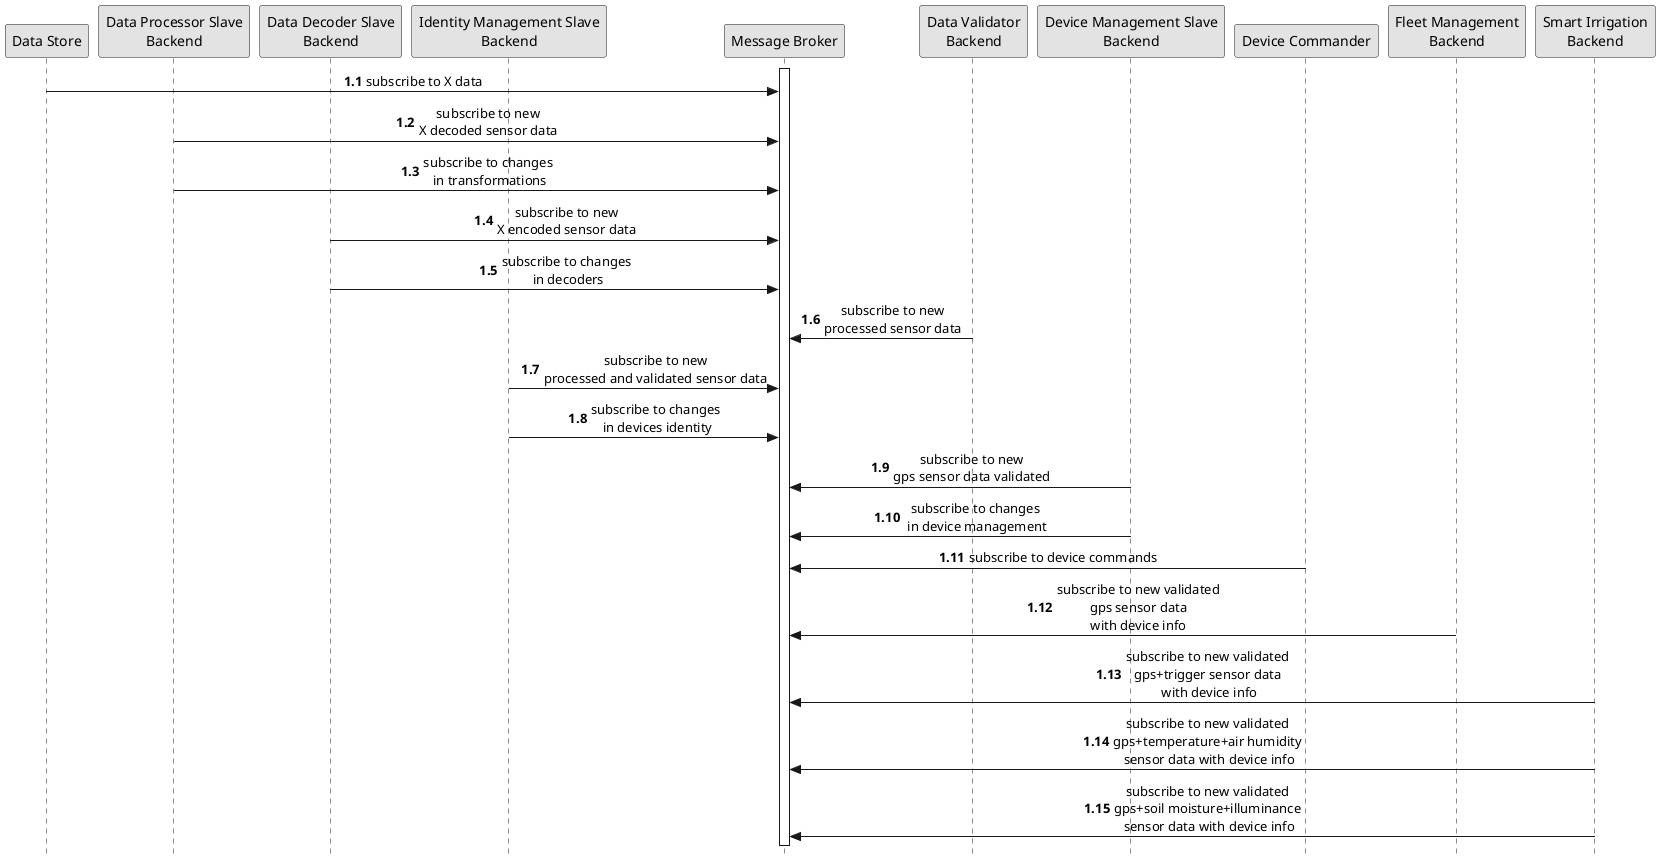 @startuml process-view-level2-uc00

skinparam Monochrome true
skinparam sequenceMessageAlign center
skinparam style strictuml
hide unlinked

autonumber 1.1

participant "Data Gateway" as DG
participant "Data Store" as DS
participant "Data Processor Slave\nBackend" as SDP
participant "Data Decoder Slave\nBackend" as SDD
participant "Identity Management Slave\nBackend" as SIM
participant "Message Broker" as MB
participant "Data Validator\nBackend" as DVB
participant "Device Management Slave\nBackend" as DRSB
participant "Device Commander" as DC
participant "Fleet Management\nBackend" as LTB
participant "Smart Irrigation\nBackend" as SIB

activate MB

DS -> MB :   subscribe to X data
SDP -> MB :  subscribe to new\nX decoded sensor data
SDP -> MB :  subscribe to changes\n in transformations
SDD -> MB :  subscribe to new\nX encoded sensor data
SDD -> MB :  subscribe to changes\n in decoders
DVB -> MB :  subscribe to new\nprocessed sensor data
SIM -> MB :  subscribe to new\nprocessed and validated sensor data
SIM -> MB :  subscribe to changes\n in devices identity
DRSB -> MB : subscribe to new\ngps sensor data validated
DRSB -> MB : subscribe to changes\n in device management
DC -> MB : subscribe to device commands
LTB -> MB :  subscribe to new validated\ngps sensor data\nwith device info
SIB -> MB :  subscribe to new validated\ngps+trigger sensor data\n with device info
SIB -> MB :  subscribe to new validated\ngps+temperature+air humidity\n sensor data with device info
SIB -> MB :  subscribe to new validated\ngps+soil moisture+illuminance\n sensor data with device info

@enduml
